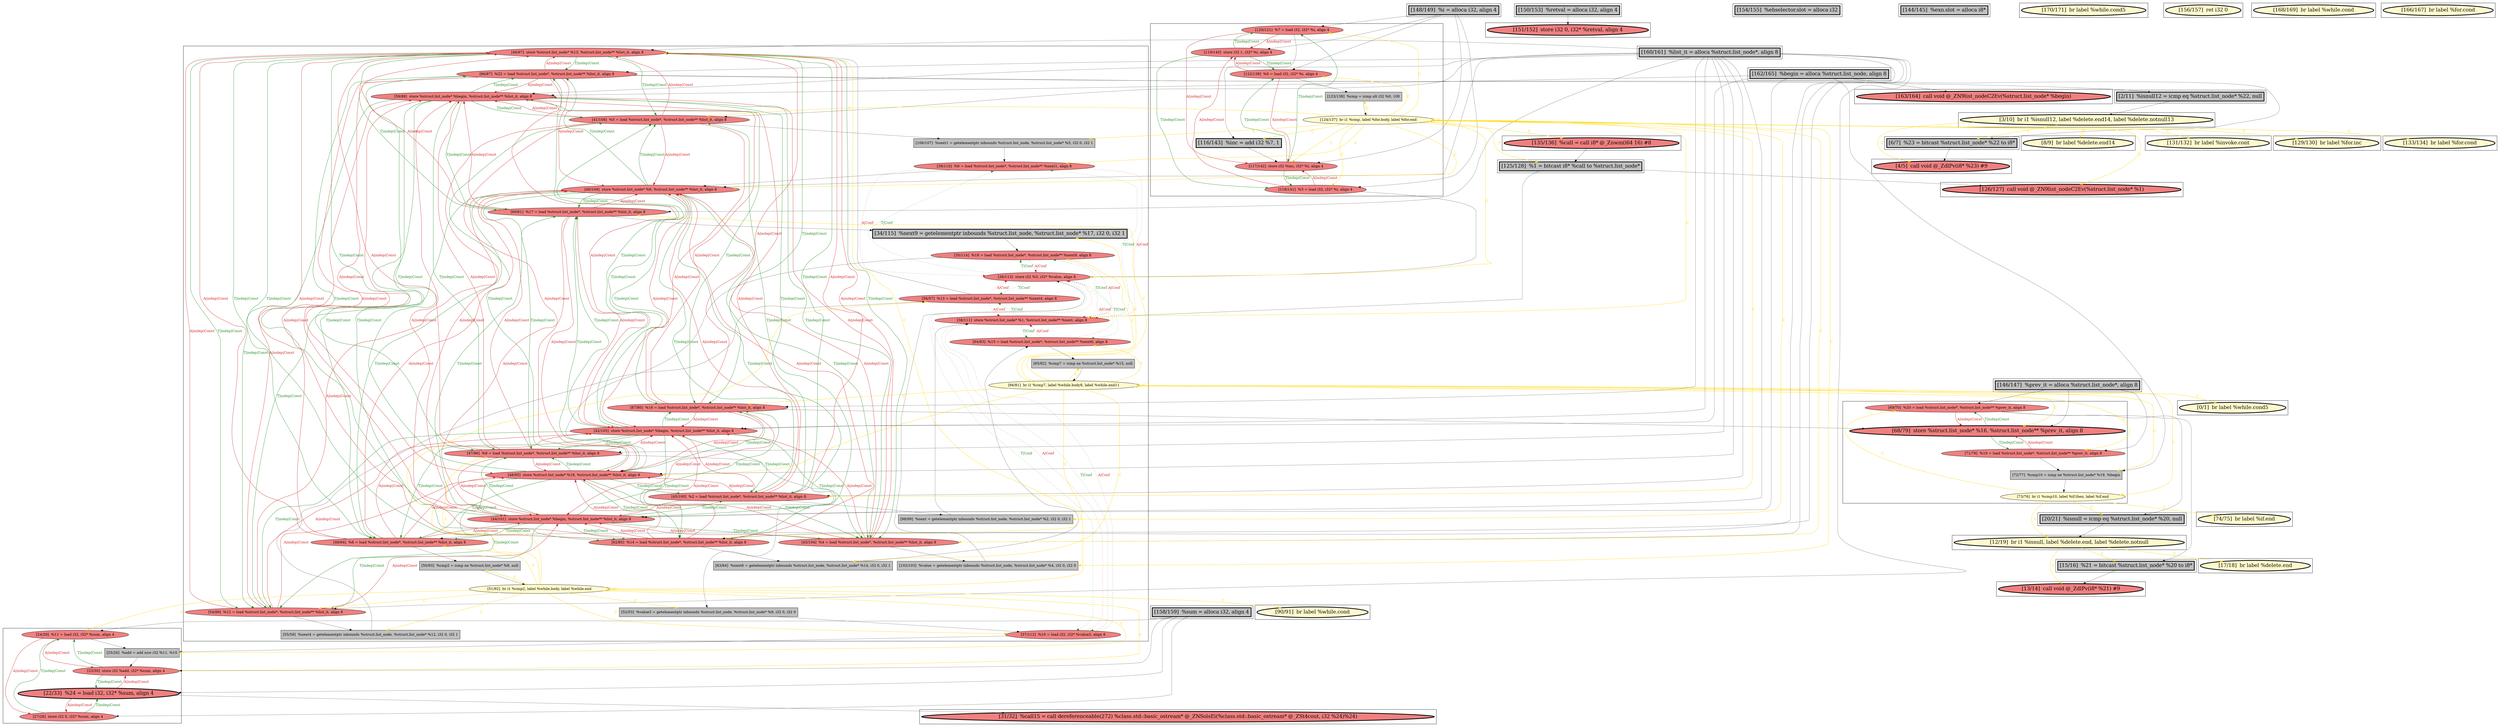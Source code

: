 
digraph G {



node321->node325 [style=solid,color=firebrick3,label="A|indep|Const",penwidth=1.0,fontcolor=firebrick3 ]
node325->node321 [style=solid,color=forestgreen,label="T|indep|Const",penwidth=1.0,fontcolor=forestgreen ]
node372->node382 [style=solid,color=forestgreen,label="T|indep|Const",penwidth=1.0,fontcolor=forestgreen ]
node319->node323 [style=solid,color=forestgreen,label="T|indep|Const",penwidth=1.0,fontcolor=forestgreen ]
node323->node319 [style=solid,color=firebrick3,label="A|indep|Const",penwidth=1.0,fontcolor=firebrick3 ]
node370->node364 [style=solid,color=forestgreen,label="T|indep|Const",penwidth=1.0,fontcolor=forestgreen ]
node364->node370 [style=solid,color=firebrick3,label="A|indep|Const",penwidth=1.0,fontcolor=firebrick3 ]
node320->node319 [style=solid,color=firebrick3,label="A|indep|Const",penwidth=1.0,fontcolor=firebrick3 ]
node383->node379 [style=solid,color=gold,label="C",penwidth=1.0,fontcolor=gold ]
node384->node380 [style=solid,color=forestgreen,label="T|indep|Const",penwidth=1.0,fontcolor=forestgreen ]
node380->node384 [style=solid,color=firebrick3,label="A|indep|Const",penwidth=1.0,fontcolor=firebrick3 ]
node359->node363 [style=dotted,color=forestgreen,label="T|Conf",penwidth=1.0,fontcolor=forestgreen ]
node363->node359 [style=dotted,color=firebrick3,label="A|Conf",penwidth=1.0,fontcolor=firebrick3 ]
node372->node366 [style=solid,color=forestgreen,label="T|indep|Const",penwidth=1.0,fontcolor=forestgreen ]
node378->node369 [style=solid,color=forestgreen,label="T|indep|Const",penwidth=1.0,fontcolor=forestgreen ]
node371->node372 [style=solid,color=firebrick3,label="A|indep|Const",penwidth=1.0,fontcolor=firebrick3 ]
node325->node323 [style=solid,color=forestgreen,label="T|indep|Const",penwidth=1.0,fontcolor=forestgreen ]
node362->node363 [style=dotted,color=forestgreen,label="T|Conf",penwidth=1.0,fontcolor=forestgreen ]
node363->node362 [style=dotted,color=firebrick3,label="A|Conf",penwidth=1.0,fontcolor=firebrick3 ]
node369->node372 [style=solid,color=firebrick3,label="A|indep|Const",penwidth=1.0,fontcolor=firebrick3 ]
node372->node369 [style=solid,color=forestgreen,label="T|indep|Const",penwidth=1.0,fontcolor=forestgreen ]
node384->node367 [style=solid,color=forestgreen,label="T|indep|Const",penwidth=1.0,fontcolor=forestgreen ]
node369->node386 [style=solid,color=firebrick3,label="A|indep|Const",penwidth=1.0,fontcolor=firebrick3 ]
node329->node331 [style=solid,color=firebrick3,label="A|indep|Const",penwidth=1.0,fontcolor=firebrick3 ]
node332->node384 [style=solid,color=black,label="",penwidth=0.5,fontcolor=black ]
node364->node386 [style=solid,color=firebrick3,label="A|indep|Const",penwidth=1.0,fontcolor=firebrick3 ]
node386->node366 [style=solid,color=forestgreen,label="T|indep|Const",penwidth=1.0,fontcolor=forestgreen ]
node339->node338 [style=solid,color=firebrick3,label="A|indep|Const",penwidth=1.0,fontcolor=firebrick3 ]
node361->node362 [style=dotted,color=firebrick3,label="A|Conf",penwidth=1.0,fontcolor=firebrick3 ]
node374->node371 [style=solid,color=forestgreen,label="T|indep|Const",penwidth=1.0,fontcolor=forestgreen ]
node371->node374 [style=solid,color=firebrick3,label="A|indep|Const",penwidth=1.0,fontcolor=firebrick3 ]
node393->node353 [style=solid,color=black,label="",penwidth=0.5,fontcolor=black ]
node381->node385 [style=solid,color=black,label="",penwidth=0.5,fontcolor=black ]
node384->node382 [style=solid,color=forestgreen,label="T|indep|Const",penwidth=1.0,fontcolor=forestgreen ]
node337->node389 [style=solid,color=gold,label="C",penwidth=1.0,fontcolor=gold ]
node360->node370 [style=solid,color=black,label="",penwidth=0.5,fontcolor=black ]
node365->node361 [style=solid,color=black,label="",penwidth=0.5,fontcolor=black ]
node384->node366 [style=solid,color=forestgreen,label="T|indep|Const",penwidth=1.0,fontcolor=forestgreen ]
node366->node384 [style=solid,color=firebrick3,label="A|indep|Const",penwidth=1.0,fontcolor=firebrick3 ]
node364->node338 [style=solid,color=black,label="",penwidth=0.5,fontcolor=black ]
node332->node386 [style=solid,color=black,label="",penwidth=0.5,fontcolor=black ]
node380->node358 [style=solid,color=black,label="",penwidth=0.5,fontcolor=black ]
node367->node365 [style=solid,color=black,label="",penwidth=0.5,fontcolor=black ]
node356->node381 [style=solid,color=black,label="",penwidth=0.5,fontcolor=black ]
node366->node372 [style=solid,color=firebrick3,label="A|indep|Const",penwidth=1.0,fontcolor=firebrick3 ]
node330->node388 [style=solid,color=black,label="",penwidth=0.5,fontcolor=black ]
node367->node384 [style=solid,color=firebrick3,label="A|indep|Const",penwidth=1.0,fontcolor=firebrick3 ]
node389->node390 [style=solid,color=black,label="",penwidth=0.5,fontcolor=black ]
node372->node379 [style=solid,color=forestgreen,label="T|indep|Const",penwidth=1.0,fontcolor=forestgreen ]
node386->node367 [style=solid,color=forestgreen,label="T|indep|Const",penwidth=1.0,fontcolor=forestgreen ]
node379->node372 [style=solid,color=firebrick3,label="A|indep|Const",penwidth=1.0,fontcolor=firebrick3 ]
node374->node382 [style=solid,color=forestgreen,label="T|indep|Const",penwidth=1.0,fontcolor=forestgreen ]
node382->node374 [style=solid,color=firebrick3,label="A|indep|Const",penwidth=1.0,fontcolor=firebrick3 ]
node370->node379 [style=solid,color=forestgreen,label="T|indep|Const",penwidth=1.0,fontcolor=forestgreen ]
node316->node323 [style=solid,color=black,label="",penwidth=0.5,fontcolor=black ]
node318->node395 [style=solid,color=black,label="",penwidth=0.5,fontcolor=black ]
node379->node356 [style=solid,color=black,label="",penwidth=0.5,fontcolor=black ]
node344->node386 [style=solid,color=black,label="",penwidth=0.5,fontcolor=black ]
node377->node384 [style=solid,color=firebrick3,label="A|indep|Const",penwidth=1.0,fontcolor=firebrick3 ]
node384->node369 [style=solid,color=forestgreen,label="T|indep|Const",penwidth=1.0,fontcolor=forestgreen ]
node319->node321 [style=solid,color=forestgreen,label="T|indep|Const",penwidth=1.0,fontcolor=forestgreen ]
node377->node375 [style=solid,color=black,label="",penwidth=0.5,fontcolor=black ]
node395->node396 [style=solid,color=gold,label="C",penwidth=1.0,fontcolor=gold ]
node376->node365 [style=solid,color=gold,label="C",penwidth=1.0,fontcolor=gold ]
node371->node384 [style=solid,color=firebrick3,label="A|indep|Const",penwidth=1.0,fontcolor=firebrick3 ]
node383->node381 [style=solid,color=gold,label="C",penwidth=1.0,fontcolor=gold ]
node370->node366 [style=solid,color=forestgreen,label="T|indep|Const",penwidth=1.0,fontcolor=forestgreen ]
node337->node339 [style=solid,color=gold,label="C",penwidth=1.0,fontcolor=gold ]
node364->node378 [style=solid,color=firebrick3,label="A|indep|Const",penwidth=1.0,fontcolor=firebrick3 ]
node382->node384 [style=solid,color=firebrick3,label="A|indep|Const",penwidth=1.0,fontcolor=firebrick3 ]
node378->node364 [style=solid,color=forestgreen,label="T|indep|Const",penwidth=1.0,fontcolor=forestgreen ]
node371->node354 [style=solid,color=black,label="",penwidth=0.5,fontcolor=black ]
node329->node328 [style=solid,color=black,label="",penwidth=0.5,fontcolor=black ]
node384->node364 [style=solid,color=forestgreen,label="T|indep|Const",penwidth=1.0,fontcolor=forestgreen ]
node364->node384 [style=solid,color=firebrick3,label="A|indep|Const",penwidth=1.0,fontcolor=firebrick3 ]
node377->node372 [style=solid,color=firebrick3,label="A|indep|Const",penwidth=1.0,fontcolor=firebrick3 ]
node332->node364 [style=solid,color=black,label="",penwidth=0.5,fontcolor=black ]
node366->node378 [style=solid,color=firebrick3,label="A|indep|Const",penwidth=1.0,fontcolor=firebrick3 ]
node382->node318 [style=solid,color=black,label="",penwidth=0.5,fontcolor=black ]
node362->node368 [style=dotted,color=forestgreen,label="T|Conf",penwidth=1.0,fontcolor=forestgreen ]
node360->node362 [style=dotted,color=firebrick3,label="A|Conf",penwidth=1.0,fontcolor=firebrick3 ]
node326->node350 [style=solid,color=gold,label="C",penwidth=1.0,fontcolor=gold ]
node387->node376 [style=solid,color=black,label="",penwidth=0.5,fontcolor=black ]
node335->node337 [style=solid,color=black,label="",penwidth=0.5,fontcolor=black ]
node379->node370 [style=solid,color=firebrick3,label="A|indep|Const",penwidth=1.0,fontcolor=firebrick3 ]
node376->node387 [style=solid,color=gold,label="C",penwidth=1.0,fontcolor=gold ]
node384->node379 [style=solid,color=forestgreen,label="T|indep|Const",penwidth=1.0,fontcolor=forestgreen ]
node372->node373 [style=solid,color=forestgreen,label="T|indep|Const",penwidth=1.0,fontcolor=forestgreen ]
node375->node368 [style=solid,color=black,label="",penwidth=0.5,fontcolor=black ]
node378->node373 [style=solid,color=forestgreen,label="T|indep|Const",penwidth=1.0,fontcolor=forestgreen ]
node366->node370 [style=solid,color=firebrick3,label="A|indep|Const",penwidth=1.0,fontcolor=firebrick3 ]
node320->node325 [style=solid,color=firebrick3,label="A|indep|Const",penwidth=1.0,fontcolor=firebrick3 ]
node323->node325 [style=solid,color=firebrick3,label="A|indep|Const",penwidth=1.0,fontcolor=firebrick3 ]
node374->node380 [style=solid,color=forestgreen,label="T|indep|Const",penwidth=1.0,fontcolor=forestgreen ]
node359->node368 [style=dotted,color=forestgreen,label="T|Conf",penwidth=1.0,fontcolor=forestgreen ]
node371->node386 [style=solid,color=firebrick3,label="A|indep|Const",penwidth=1.0,fontcolor=firebrick3 ]
node368->node359 [style=dotted,color=firebrick3,label="A|Conf",penwidth=1.0,fontcolor=firebrick3 ]
node332->node379 [style=solid,color=black,label="",penwidth=0.5,fontcolor=black ]
node384->node373 [style=solid,color=forestgreen,label="T|indep|Const",penwidth=1.0,fontcolor=forestgreen ]
node374->node377 [style=solid,color=forestgreen,label="T|indep|Const",penwidth=1.0,fontcolor=forestgreen ]
node373->node386 [style=solid,color=firebrick3,label="A|indep|Const",penwidth=1.0,fontcolor=firebrick3 ]
node377->node370 [style=solid,color=firebrick3,label="A|indep|Const",penwidth=1.0,fontcolor=firebrick3 ]
node373->node378 [style=solid,color=firebrick3,label="A|indep|Const",penwidth=1.0,fontcolor=firebrick3 ]
node359->node381 [style=dotted,color=forestgreen,label="T|Conf",penwidth=1.0,fontcolor=forestgreen ]
node374->node364 [style=solid,color=forestgreen,label="T|indep|Const",penwidth=1.0,fontcolor=forestgreen ]
node370->node382 [style=solid,color=forestgreen,label="T|indep|Const",penwidth=1.0,fontcolor=forestgreen ]
node369->node387 [style=solid,color=black,label="",penwidth=0.5,fontcolor=black ]
node361->node328 [style=solid,color=black,label="",penwidth=0.5,fontcolor=black ]
node329->node327 [style=solid,color=firebrick3,label="A|indep|Const",penwidth=1.0,fontcolor=firebrick3 ]
node378->node367 [style=solid,color=forestgreen,label="T|indep|Const",penwidth=1.0,fontcolor=forestgreen ]
node344->node335 [style=solid,color=black,label="",penwidth=0.5,fontcolor=black ]
node393->node362 [style=solid,color=black,label="",penwidth=0.5,fontcolor=black ]
node374->node373 [style=solid,color=forestgreen,label="T|indep|Const",penwidth=1.0,fontcolor=forestgreen ]
node376->node367 [style=solid,color=gold,label="C",penwidth=1.0,fontcolor=gold ]
node372->node380 [style=solid,color=forestgreen,label="T|indep|Const",penwidth=1.0,fontcolor=forestgreen ]
node380->node372 [style=solid,color=firebrick3,label="A|indep|Const",penwidth=1.0,fontcolor=firebrick3 ]
node367->node374 [style=solid,color=firebrick3,label="A|indep|Const",penwidth=1.0,fontcolor=firebrick3 ]
node383->node341 [style=solid,color=gold,label="C",penwidth=1.0,fontcolor=gold ]
node374->node367 [style=solid,color=forestgreen,label="T|indep|Const",penwidth=1.0,fontcolor=forestgreen ]
node371->node378 [style=solid,color=firebrick3,label="A|indep|Const",penwidth=1.0,fontcolor=firebrick3 ]
node382->node378 [style=solid,color=firebrick3,label="A|indep|Const",penwidth=1.0,fontcolor=firebrick3 ]
node364->node374 [style=solid,color=firebrick3,label="A|indep|Const",penwidth=1.0,fontcolor=firebrick3 ]
node360->node359 [style=dotted,color=firebrick3,label="A|Conf",penwidth=1.0,fontcolor=firebrick3 ]
node395->node311 [style=solid,color=gold,label="C",penwidth=1.0,fontcolor=gold ]
node358->node363 [style=solid,color=black,label="",penwidth=0.5,fontcolor=black ]
node395->node342 [style=solid,color=gold,label="C",penwidth=1.0,fontcolor=gold ]
node327->node329 [style=solid,color=forestgreen,label="T|indep|Const",penwidth=1.0,fontcolor=forestgreen ]
node383->node356 [style=solid,color=gold,label="C",penwidth=1.0,fontcolor=gold ]
node382->node396 [style=solid,color=black,label="",penwidth=0.5,fontcolor=black ]
node374->node366 [style=solid,color=forestgreen,label="T|indep|Const",penwidth=1.0,fontcolor=forestgreen ]
node382->node372 [style=solid,color=firebrick3,label="A|indep|Const",penwidth=1.0,fontcolor=firebrick3 ]
node372->node364 [style=solid,color=forestgreen,label="T|indep|Const",penwidth=1.0,fontcolor=forestgreen ]
node382->node386 [style=solid,color=firebrick3,label="A|indep|Const",penwidth=1.0,fontcolor=firebrick3 ]
node328->node331 [style=solid,color=black,label="",penwidth=0.5,fontcolor=black ]
node326->node322 [style=solid,color=gold,label="C",penwidth=1.0,fontcolor=gold ]
node377->node374 [style=solid,color=firebrick3,label="A|indep|Const",penwidth=1.0,fontcolor=firebrick3 ]
node366->node357 [style=solid,color=black,label="",penwidth=0.5,fontcolor=black ]
node316->node320 [style=solid,color=black,label="",penwidth=0.5,fontcolor=black ]
node370->node371 [style=solid,color=forestgreen,label="T|indep|Const",penwidth=1.0,fontcolor=forestgreen ]
node326->node326 [style=solid,color=gold,label="C",penwidth=1.0,fontcolor=gold ]
node374->node379 [style=solid,color=forestgreen,label="T|indep|Const",penwidth=1.0,fontcolor=forestgreen ]
node332->node377 [style=solid,color=black,label="",penwidth=0.5,fontcolor=black ]
node366->node386 [style=solid,color=firebrick3,label="A|indep|Const",penwidth=1.0,fontcolor=firebrick3 ]
node326->node362 [style=solid,color=gold,label="C",penwidth=1.0,fontcolor=gold ]
node326->node353 [style=solid,color=gold,label="C",penwidth=1.0,fontcolor=gold ]
node380->node374 [style=solid,color=firebrick3,label="A|indep|Const",penwidth=1.0,fontcolor=firebrick3 ]
node344->node374 [style=solid,color=black,label="",penwidth=0.5,fontcolor=black ]
node374->node369 [style=solid,color=forestgreen,label="T|indep|Const",penwidth=1.0,fontcolor=forestgreen ]
node376->node361 [style=solid,color=gold,label="C",penwidth=1.0,fontcolor=gold ]
node383->node338 [style=solid,color=gold,label="C",penwidth=1.0,fontcolor=gold ]
node379->node374 [style=solid,color=firebrick3,label="A|indep|Const",penwidth=1.0,fontcolor=firebrick3 ]
node337->node390 [style=solid,color=gold,label="C",penwidth=1.0,fontcolor=gold ]
node373->node372 [style=solid,color=firebrick3,label="A|indep|Const",penwidth=1.0,fontcolor=firebrick3 ]
node315->node339 [style=solid,color=black,label="",penwidth=0.5,fontcolor=black ]
node321->node322 [style=solid,color=black,label="",penwidth=0.5,fontcolor=black ]
node373->node374 [style=solid,color=firebrick3,label="A|indep|Const",penwidth=1.0,fontcolor=firebrick3 ]
node380->node378 [style=solid,color=firebrick3,label="A|indep|Const",penwidth=1.0,fontcolor=firebrick3 ]
node339->node314 [style=solid,color=black,label="",penwidth=0.5,fontcolor=black ]
node373->node355 [style=solid,color=black,label="",penwidth=0.5,fontcolor=black ]
node376->node376 [style=solid,color=gold,label="C",penwidth=1.0,fontcolor=gold ]
node332->node371 [style=solid,color=black,label="",penwidth=0.5,fontcolor=black ]
node378->node366 [style=solid,color=forestgreen,label="T|indep|Const",penwidth=1.0,fontcolor=forestgreen ]
node327->node330 [style=solid,color=forestgreen,label="T|indep|Const",penwidth=1.0,fontcolor=forestgreen ]
node326->node370 [style=solid,color=gold,label="C",penwidth=1.0,fontcolor=gold ]
node368->node362 [style=dotted,color=firebrick3,label="A|Conf",penwidth=1.0,fontcolor=firebrick3 ]
node326->node393 [style=solid,color=gold,label="C",penwidth=1.0,fontcolor=gold ]
node326->node359 [style=solid,color=gold,label="C",penwidth=1.0,fontcolor=gold ]
node376->node380 [style=solid,color=gold,label="C",penwidth=1.0,fontcolor=gold ]
node369->node370 [style=solid,color=firebrick3,label="A|indep|Const",penwidth=1.0,fontcolor=firebrick3 ]
node376->node329 [style=solid,color=gold,label="C",penwidth=1.0,fontcolor=gold ]
node326->node371 [style=solid,color=gold,label="C",penwidth=1.0,fontcolor=gold ]
node376->node372 [style=solid,color=gold,label="C",penwidth=1.0,fontcolor=gold ]
node326->node357 [style=solid,color=gold,label="C",penwidth=1.0,fontcolor=gold ]
node325->node320 [style=solid,color=forestgreen,label="T|indep|Const",penwidth=1.0,fontcolor=forestgreen ]
node324->node326 [style=solid,color=black,label="",penwidth=0.5,fontcolor=black ]
node386->node382 [style=solid,color=forestgreen,label="T|indep|Const",penwidth=1.0,fontcolor=forestgreen ]
node384->node371 [style=solid,color=forestgreen,label="T|indep|Const",penwidth=1.0,fontcolor=forestgreen ]
node376->node349 [style=solid,color=gold,label="C",penwidth=1.0,fontcolor=gold ]
node362->node361 [style=dotted,color=forestgreen,label="T|Conf",penwidth=1.0,fontcolor=forestgreen ]
node332->node369 [style=solid,color=black,label="",penwidth=0.5,fontcolor=black ]
node362->node381 [style=dotted,color=forestgreen,label="T|Conf",penwidth=1.0,fontcolor=forestgreen ]
node326->node366 [style=solid,color=gold,label="C",penwidth=1.0,fontcolor=gold ]
node332->node382 [style=solid,color=black,label="",penwidth=0.5,fontcolor=black ]
node326->node323 [style=solid,color=gold,label="C",penwidth=1.0,fontcolor=gold ]
node367->node378 [style=solid,color=firebrick3,label="A|indep|Const",penwidth=1.0,fontcolor=firebrick3 ]
node386->node373 [style=solid,color=forestgreen,label="T|indep|Const",penwidth=1.0,fontcolor=forestgreen ]
node331->node329 [style=solid,color=forestgreen,label="T|indep|Const",penwidth=1.0,fontcolor=forestgreen ]
node390->node392 [style=solid,color=gold,label="C",penwidth=1.0,fontcolor=gold ]
node326->node373 [style=solid,color=gold,label="C",penwidth=1.0,fontcolor=gold ]
node390->node314 [style=solid,color=gold,label="C",penwidth=1.0,fontcolor=gold ]
node319->node320 [style=solid,color=forestgreen,label="T|indep|Const",penwidth=1.0,fontcolor=forestgreen ]
node367->node386 [style=solid,color=firebrick3,label="A|indep|Const",penwidth=1.0,fontcolor=firebrick3 ]
node326->node351 [style=solid,color=gold,label="C",penwidth=1.0,fontcolor=gold ]
node316->node319 [style=solid,color=black,label="",penwidth=0.5,fontcolor=black ]
node367->node372 [style=solid,color=firebrick3,label="A|indep|Const",penwidth=1.0,fontcolor=firebrick3 ]
node354->node362 [style=solid,color=black,label="",penwidth=0.5,fontcolor=black ]
node376->node358 [style=solid,color=gold,label="C",penwidth=1.0,fontcolor=gold ]
node330->node327 [style=solid,color=firebrick3,label="A|indep|Const",penwidth=1.0,fontcolor=firebrick3 ]
node383->node337 [style=solid,color=gold,label="C",penwidth=1.0,fontcolor=gold ]
node326->node352 [style=solid,color=gold,label="C",penwidth=1.0,fontcolor=gold ]
node369->node378 [style=solid,color=firebrick3,label="A|indep|Const",penwidth=1.0,fontcolor=firebrick3 ]
node346->node329 [style=solid,color=black,label="",penwidth=0.5,fontcolor=black ]
node396->node311 [style=solid,color=black,label="",penwidth=0.5,fontcolor=black ]
node362->node360 [style=dotted,color=forestgreen,label="T|Conf",penwidth=1.0,fontcolor=forestgreen ]
node376->node363 [style=solid,color=gold,label="C",penwidth=1.0,fontcolor=gold ]
node386->node364 [style=solid,color=forestgreen,label="T|indep|Const",penwidth=1.0,fontcolor=forestgreen ]
node386->node371 [style=solid,color=forestgreen,label="T|indep|Const",penwidth=1.0,fontcolor=forestgreen ]
node376->node328 [style=solid,color=gold,label="C",penwidth=1.0,fontcolor=gold ]
node376->node331 [style=solid,color=gold,label="C",penwidth=1.0,fontcolor=gold ]
node382->node370 [style=solid,color=firebrick3,label="A|indep|Const",penwidth=1.0,fontcolor=firebrick3 ]
node383->node375 [style=solid,color=gold,label="C",penwidth=1.0,fontcolor=gold ]
node346->node330 [style=solid,color=black,label="",penwidth=0.5,fontcolor=black ]
node363->node372 [style=solid,color=black,label="",penwidth=0.5,fontcolor=black ]
node326->node347 [style=solid,color=gold,label="C",penwidth=1.0,fontcolor=gold ]
node331->node330 [style=solid,color=forestgreen,label="T|indep|Const",penwidth=1.0,fontcolor=forestgreen ]
node377->node378 [style=solid,color=firebrick3,label="A|indep|Const",penwidth=1.0,fontcolor=firebrick3 ]
node369->node374 [style=solid,color=firebrick3,label="A|indep|Const",penwidth=1.0,fontcolor=firebrick3 ]
node383->node368 [style=solid,color=gold,label="C",penwidth=1.0,fontcolor=gold ]
node326->node319 [style=solid,color=gold,label="C",penwidth=1.0,fontcolor=gold ]
node384->node377 [style=solid,color=forestgreen,label="T|indep|Const",penwidth=1.0,fontcolor=forestgreen ]
node321->node319 [style=solid,color=firebrick3,label="A|indep|Const",penwidth=1.0,fontcolor=firebrick3 ]
node383->node336 [style=solid,color=gold,label="C",penwidth=1.0,fontcolor=gold ]
node378->node382 [style=solid,color=forestgreen,label="T|indep|Const",penwidth=1.0,fontcolor=forestgreen ]
node359->node360 [style=dotted,color=forestgreen,label="T|Conf",penwidth=1.0,fontcolor=forestgreen ]
node380->node386 [style=solid,color=firebrick3,label="A|indep|Const",penwidth=1.0,fontcolor=firebrick3 ]
node383->node377 [style=solid,color=gold,label="C",penwidth=1.0,fontcolor=gold ]
node346->node327 [style=solid,color=black,label="",penwidth=0.5,fontcolor=black ]
node381->node359 [style=dotted,color=firebrick3,label="A|Conf",penwidth=1.0,fontcolor=firebrick3 ]
node381->node362 [style=dotted,color=firebrick3,label="A|Conf",penwidth=1.0,fontcolor=firebrick3 ]
node332->node378 [style=solid,color=black,label="",penwidth=0.5,fontcolor=black ]
node383->node385 [style=solid,color=gold,label="C",penwidth=1.0,fontcolor=gold ]
node379->node384 [style=solid,color=firebrick3,label="A|indep|Const",penwidth=1.0,fontcolor=firebrick3 ]
node379->node378 [style=solid,color=firebrick3,label="A|indep|Const",penwidth=1.0,fontcolor=firebrick3 ]
node383->node383 [style=solid,color=gold,label="C",penwidth=1.0,fontcolor=gold ]
node361->node359 [style=dotted,color=firebrick3,label="A|Conf",penwidth=1.0,fontcolor=firebrick3 ]
node378->node379 [style=solid,color=forestgreen,label="T|indep|Const",penwidth=1.0,fontcolor=forestgreen ]
node364->node372 [style=solid,color=firebrick3,label="A|indep|Const",penwidth=1.0,fontcolor=firebrick3 ]
node322->node319 [style=solid,color=black,label="",penwidth=0.5,fontcolor=black ]
node370->node367 [style=solid,color=forestgreen,label="T|indep|Const",penwidth=1.0,fontcolor=forestgreen ]
node323->node359 [style=solid,color=black,label="",penwidth=0.5,fontcolor=black ]
node383->node378 [style=solid,color=gold,label="C",penwidth=1.0,fontcolor=gold ]
node316->node321 [style=solid,color=black,label="",penwidth=0.5,fontcolor=black ]
node326->node360 [style=solid,color=gold,label="C",penwidth=1.0,fontcolor=gold ]
node367->node370 [style=solid,color=firebrick3,label="A|indep|Const",penwidth=1.0,fontcolor=firebrick3 ]
node326->node324 [style=solid,color=gold,label="C",penwidth=1.0,fontcolor=gold ]
node370->node377 [style=solid,color=forestgreen,label="T|indep|Const",penwidth=1.0,fontcolor=forestgreen ]
node315->node336 [style=solid,color=black,label="",penwidth=0.5,fontcolor=black ]
node320->node324 [style=solid,color=black,label="",penwidth=0.5,fontcolor=black ]
node378->node377 [style=solid,color=forestgreen,label="T|indep|Const",penwidth=1.0,fontcolor=forestgreen ]
node386->node369 [style=solid,color=forestgreen,label="T|indep|Const",penwidth=1.0,fontcolor=forestgreen ]
node326->node355 [style=solid,color=gold,label="C",penwidth=1.0,fontcolor=gold ]
node370->node369 [style=solid,color=forestgreen,label="T|indep|Const",penwidth=1.0,fontcolor=forestgreen ]
node313->node340 [style=solid,color=black,label="",penwidth=0.5,fontcolor=black ]
node378->node371 [style=solid,color=forestgreen,label="T|indep|Const",penwidth=1.0,fontcolor=forestgreen ]
node390->node394 [style=solid,color=gold,label="C",penwidth=1.0,fontcolor=gold ]
node357->node359 [style=solid,color=black,label="",penwidth=0.5,fontcolor=black ]
node314->node394 [style=solid,color=black,label="",penwidth=0.5,fontcolor=black ]
node332->node367 [style=solid,color=black,label="",penwidth=0.5,fontcolor=black ]
node330->node331 [style=solid,color=firebrick3,label="A|indep|Const",penwidth=1.0,fontcolor=firebrick3 ]
node332->node366 [style=solid,color=black,label="",penwidth=0.5,fontcolor=black ]
node372->node377 [style=solid,color=forestgreen,label="T|indep|Const",penwidth=1.0,fontcolor=forestgreen ]
node368->node378 [style=solid,color=black,label="",penwidth=0.5,fontcolor=black ]
node373->node384 [style=solid,color=firebrick3,label="A|indep|Const",penwidth=1.0,fontcolor=firebrick3 ]
node352->node393 [style=solid,color=black,label="",penwidth=0.5,fontcolor=black ]
node383->node364 [style=solid,color=gold,label="C",penwidth=1.0,fontcolor=gold ]
node344->node345 [style=solid,color=black,label="",penwidth=0.5,fontcolor=black ]
node346->node331 [style=solid,color=black,label="",penwidth=0.5,fontcolor=black ]
node344->node384 [style=solid,color=black,label="",penwidth=0.5,fontcolor=black ]
node332->node380 [style=solid,color=black,label="",penwidth=0.5,fontcolor=black ]
node355->node360 [style=solid,color=black,label="",penwidth=0.5,fontcolor=black ]
node370->node373 [style=solid,color=forestgreen,label="T|indep|Const",penwidth=1.0,fontcolor=forestgreen ]
node385->node383 [style=solid,color=black,label="",penwidth=0.5,fontcolor=black ]
node373->node370 [style=solid,color=firebrick3,label="A|indep|Const",penwidth=1.0,fontcolor=firebrick3 ]
node339->node389 [style=solid,color=black,label="",penwidth=0.5,fontcolor=black ]
node359->node361 [style=dotted,color=forestgreen,label="T|Conf",penwidth=1.0,fontcolor=forestgreen ]
node337->node333 [style=solid,color=gold,label="C",penwidth=1.0,fontcolor=gold ]
node378->node380 [style=solid,color=forestgreen,label="T|indep|Const",penwidth=1.0,fontcolor=forestgreen ]
node369->node384 [style=solid,color=firebrick3,label="A|indep|Const",penwidth=1.0,fontcolor=firebrick3 ]
node380->node370 [style=solid,color=firebrick3,label="A|indep|Const",penwidth=1.0,fontcolor=firebrick3 ]
node386->node377 [style=solid,color=forestgreen,label="T|indep|Const",penwidth=1.0,fontcolor=forestgreen ]
node370->node380 [style=solid,color=forestgreen,label="T|indep|Const",penwidth=1.0,fontcolor=forestgreen ]
node315->node338 [style=solid,color=black,label="",penwidth=0.5,fontcolor=black ]
node366->node374 [style=solid,color=firebrick3,label="A|indep|Const",penwidth=1.0,fontcolor=firebrick3 ]
node332->node370 [style=solid,color=black,label="",penwidth=0.5,fontcolor=black ]
node316->node325 [style=solid,color=black,label="",penwidth=0.5,fontcolor=black ]
node338->node336 [style=solid,color=forestgreen,label="T|indep|Const",penwidth=1.0,fontcolor=forestgreen ]
node383->node335 [style=solid,color=gold,label="C",penwidth=1.0,fontcolor=gold ]
node326->node320 [style=solid,color=gold,label="C",penwidth=1.0,fontcolor=gold ]
node332->node374 [style=solid,color=black,label="",penwidth=0.5,fontcolor=black ]
node326->node354 [style=solid,color=gold,label="C",penwidth=1.0,fontcolor=gold ]
node371->node370 [style=solid,color=firebrick3,label="A|indep|Const",penwidth=1.0,fontcolor=firebrick3 ]
node336->node338 [style=solid,color=firebrick3,label="A|indep|Const",penwidth=1.0,fontcolor=firebrick3 ]
node332->node373 [style=solid,color=black,label="",penwidth=0.5,fontcolor=black ]
node372->node371 [style=solid,color=forestgreen,label="T|indep|Const",penwidth=1.0,fontcolor=forestgreen ]
node338->node339 [style=solid,color=forestgreen,label="T|indep|Const",penwidth=1.0,fontcolor=forestgreen ]
node336->node335 [style=solid,color=black,label="",penwidth=0.5,fontcolor=black ]
node332->node372 [style=solid,color=black,label="",penwidth=0.5,fontcolor=black ]
node377->node386 [style=solid,color=firebrick3,label="A|indep|Const",penwidth=1.0,fontcolor=firebrick3 ]
node386->node380 [style=solid,color=forestgreen,label="T|indep|Const",penwidth=1.0,fontcolor=forestgreen ]
node372->node367 [style=solid,color=forestgreen,label="T|indep|Const",penwidth=1.0,fontcolor=forestgreen ]
node386->node379 [style=solid,color=forestgreen,label="T|indep|Const",penwidth=1.0,fontcolor=forestgreen ]
node379->node386 [style=solid,color=firebrick3,label="A|indep|Const",penwidth=1.0,fontcolor=firebrick3 ]
node376->node369 [style=solid,color=gold,label="C",penwidth=1.0,fontcolor=gold ]
node326->node321 [style=solid,color=gold,label="C",penwidth=1.0,fontcolor=gold ]


subgraph cluster37 {


node396 [penwidth=3.0,fontsize=20,fillcolor=grey,label="[6/7]  %23 = bitcast %struct.list_node* %22 to i8*",shape=rectangle,style=filled ]



}

subgraph cluster36 {


node395 [penwidth=3.0,fontsize=20,fillcolor=lemonchiffon,label="[3/10]  br i1 %isnull12, label %delete.end14, label %delete.notnull13",shape=ellipse,style=filled ]



}

subgraph cluster15 {


node341 [penwidth=3.0,fontsize=20,fillcolor=lemonchiffon,label="[0/1]  br label %while.cond5",shape=ellipse,style=filled ]



}

subgraph cluster35 {


node394 [penwidth=3.0,fontsize=20,fillcolor=lightcoral,label="[13/14]  call void @_ZdlPv(i8* %21) #9",shape=ellipse,style=filled ]



}

subgraph cluster11 {


node333 [penwidth=3.0,fontsize=20,fillcolor=lemonchiffon,label="[74/75]  br label %if.end",shape=ellipse,style=filled ]



}

subgraph cluster19 {


node345 [penwidth=3.0,fontsize=20,fillcolor=lightcoral,label="[163/164]  call void @_ZN9list_nodeC2Ev(%struct.list_node* %begin)",shape=ellipse,style=filled ]



}

subgraph cluster9 {


node331 [fillcolor=lightcoral,label="[23/30]  store i32 %add, i32* %sum, align 4",shape=ellipse,style=filled ]
node330 [penwidth=3.0,fontsize=20,fillcolor=lightcoral,label="[22/33]  %24 = load i32, i32* %sum, align 4",shape=ellipse,style=filled ]
node329 [fillcolor=lightcoral,label="[24/29]  %11 = load i32, i32* %sum, align 4",shape=ellipse,style=filled ]
node327 [fillcolor=lightcoral,label="[27/28]  store i32 0, i32* %sum, align 4",shape=ellipse,style=filled ]
node328 [fillcolor=grey,label="[25/26]  %add = add nsw i32 %11, %10",shape=rectangle,style=filled ]



}

subgraph cluster8 {


node326 [fillcolor=lemonchiffon,label="[124/137]  br i1 %cmp, label %for.body, label %for.end",shape=ellipse,style=filled ]
node325 [fillcolor=lightcoral,label="[119/140]  store i32 1, i32* %i, align 4",shape=ellipse,style=filled ]
node319 [fillcolor=lightcoral,label="[117/142]  store i32 %inc, i32* %i, align 4",shape=ellipse,style=filled ]
node321 [fillcolor=lightcoral,label="[120/121]  %7 = load i32, i32* %i, align 4",shape=ellipse,style=filled ]
node320 [fillcolor=lightcoral,label="[122/139]  %0 = load i32, i32* %i, align 4",shape=ellipse,style=filled ]
node323 [fillcolor=lightcoral,label="[118/141]  %3 = load i32, i32* %i, align 4",shape=ellipse,style=filled ]
node322 [penwidth=3.0,fontsize=20,fillcolor=grey,label="[116/143]  %inc = add i32 %7, 1",shape=rectangle,style=filled ]
node324 [fillcolor=grey,label="[123/138]  %cmp = icmp ult i32 %0, 100",shape=rectangle,style=filled ]



}

subgraph cluster10 {


node332 [penwidth=3.0,fontsize=20,fillcolor=grey,label="[160/161]  %list_it = alloca %struct.list_node*, align 8",shape=rectangle,style=filled ]



}

subgraph cluster23 {


node349 [penwidth=3.0,fontsize=20,fillcolor=lemonchiffon,label="[90/91]  br label %while.cond",shape=ellipse,style=filled ]



}

subgraph cluster7 {


node318 [penwidth=3.0,fontsize=20,fillcolor=grey,label="[2/11]  %isnull12 = icmp eq %struct.list_node* %22, null",shape=rectangle,style=filled ]



}

subgraph cluster14 {


node340 [penwidth=3.0,fontsize=20,fillcolor=lightcoral,label="[151/152]  store i32 0, i32* %retval, align 4",shape=ellipse,style=filled ]



}

subgraph cluster6 {


node317 [penwidth=3.0,fontsize=20,fillcolor=grey,label="[154/155]  %ehselector.slot = alloca i32",shape=rectangle,style=filled ]



}

subgraph cluster30 {


node389 [penwidth=3.0,fontsize=20,fillcolor=grey,label="[20/21]  %isnull = icmp eq %struct.list_node* %20, null",shape=rectangle,style=filled ]



}

subgraph cluster31 {


node390 [penwidth=3.0,fontsize=20,fillcolor=lemonchiffon,label="[12/19]  br i1 %isnull, label %delete.end, label %delete.notnull",shape=ellipse,style=filled ]



}

subgraph cluster0 {


node311 [penwidth=3.0,fontsize=20,fillcolor=lightcoral,label="[4/5]  call void @_ZdlPv(i8* %23) #9",shape=ellipse,style=filled ]



}

subgraph cluster13 {


node339 [fillcolor=lightcoral,label="[69/70]  %20 = load %struct.list_node*, %struct.list_node** %prev_it, align 8",shape=ellipse,style=filled ]
node338 [penwidth=3.0,fontsize=20,fillcolor=lightcoral,label="[68/79]  store %struct.list_node* %16, %struct.list_node** %prev_it, align 8",shape=ellipse,style=filled ]
node337 [fillcolor=lemonchiffon,label="[73/76]  br i1 %cmp10, label %if.then, label %if.end",shape=ellipse,style=filled ]
node335 [fillcolor=grey,label="[72/77]  %cmp10 = icmp ne %struct.list_node* %19, %begin",shape=rectangle,style=filled ]
node336 [fillcolor=lightcoral,label="[71/78]  %19 = load %struct.list_node*, %struct.list_node** %prev_it, align 8",shape=ellipse,style=filled ]



}

subgraph cluster5 {


node316 [penwidth=3.0,fontsize=20,fillcolor=grey,label="[148/149]  %i = alloca i32, align 4",shape=rectangle,style=filled ]



}

subgraph cluster1 {


node312 [penwidth=3.0,fontsize=20,fillcolor=grey,label="[144/145]  %exn.slot = alloca i8*",shape=rectangle,style=filled ]



}

subgraph cluster32 {


node391 [penwidth=3.0,fontsize=20,fillcolor=lemonchiffon,label="[170/171]  br label %while.cond5",shape=ellipse,style=filled ]



}

subgraph cluster3 {


node314 [penwidth=3.0,fontsize=20,fillcolor=grey,label="[15/16]  %21 = bitcast %struct.list_node* %20 to i8*",shape=rectangle,style=filled ]



}

subgraph cluster4 {


node315 [penwidth=3.0,fontsize=20,fillcolor=grey,label="[146/147]  %prev_it = alloca %struct.list_node*, align 8",shape=rectangle,style=filled ]



}

subgraph cluster17 {


node343 [penwidth=3.0,fontsize=20,fillcolor=lemonchiffon,label="[156/157]  ret i32 0",shape=ellipse,style=filled ]



}

subgraph cluster16 {


node342 [penwidth=3.0,fontsize=20,fillcolor=lemonchiffon,label="[8/9]  br label %delete.end14",shape=ellipse,style=filled ]



}

subgraph cluster2 {


node313 [penwidth=3.0,fontsize=20,fillcolor=grey,label="[150/153]  %retval = alloca i32, align 4",shape=rectangle,style=filled ]



}

subgraph cluster34 {


node393 [penwidth=3.0,fontsize=20,fillcolor=grey,label="[125/128]  %1 = bitcast i8* %call to %struct.list_node*",shape=rectangle,style=filled ]



}

subgraph cluster22 {


node348 [penwidth=3.0,fontsize=20,fillcolor=lemonchiffon,label="[168/169]  br label %while.cond",shape=ellipse,style=filled ]



}

subgraph cluster25 {


node351 [penwidth=3.0,fontsize=20,fillcolor=lemonchiffon,label="[129/130]  br label %for.inc",shape=ellipse,style=filled ]



}

subgraph cluster18 {


node344 [penwidth=3.0,fontsize=20,fillcolor=grey,label="[162/165]  %begin = alloca %struct.list_node, align 8",shape=rectangle,style=filled ]



}

subgraph cluster29 {


node388 [penwidth=3.0,fontsize=20,fillcolor=lightcoral,label="[31/32]  %call15 = call dereferenceable(272) %class.std::basic_ostream* @_ZNSolsEi(%class.std::basic_ostream* @_ZSt4cout, i32 %24)%24)",shape=ellipse,style=filled ]



}

subgraph cluster20 {


node346 [penwidth=3.0,fontsize=20,fillcolor=grey,label="[158/159]  %sum = alloca i32, align 4",shape=rectangle,style=filled ]



}

subgraph cluster26 {


node352 [penwidth=3.0,fontsize=20,fillcolor=lightcoral,label="[135/136]  %call = call i8* @_Znwm(i64 16) #8",shape=ellipse,style=filled ]



}

subgraph cluster24 {


node350 [penwidth=3.0,fontsize=20,fillcolor=lemonchiffon,label="[131/132]  br label %invoke.cont",shape=ellipse,style=filled ]



}

subgraph cluster28 {


node384 [fillcolor=lightcoral,label="[44/101]  store %struct.list_node* %begin, %struct.list_node** %list_it, align 8",shape=ellipse,style=filled ]
node383 [fillcolor=lemonchiffon,label="[66/81]  br i1 %cmp7, label %while.body8, label %while.end11",shape=ellipse,style=filled ]
node381 [fillcolor=lightcoral,label="[64/83]  %15 = load %struct.list_node*, %struct.list_node** %next6, align 8",shape=ellipse,style=filled ]
node380 [fillcolor=lightcoral,label="[54/89]  %12 = load %struct.list_node*, %struct.list_node** %list_it, align 8",shape=ellipse,style=filled ]
node382 [fillcolor=lightcoral,label="[86/87]  %22 = load %struct.list_node*, %struct.list_node** %list_it, align 8",shape=ellipse,style=filled ]
node376 [fillcolor=lemonchiffon,label="[51/92]  br i1 %cmp2, label %while.body, label %while.end",shape=ellipse,style=filled ]
node374 [fillcolor=lightcoral,label="[59/88]  store %struct.list_node* %begin, %struct.list_node** %list_it, align 8",shape=ellipse,style=filled ]
node373 [fillcolor=lightcoral,label="[41/108]  %5 = load %struct.list_node*, %struct.list_node** %list_it, align 8",shape=ellipse,style=filled ]
node371 [fillcolor=lightcoral,label="[45/100]  %2 = load %struct.list_node*, %struct.list_node** %list_it, align 8",shape=ellipse,style=filled ]
node357 [fillcolor=grey,label="[102/103]  %value = getelementptr inbounds %struct.list_node, %struct.list_node* %4, i32 0, i32 0",shape=rectangle,style=filled ]
node354 [fillcolor=grey,label="[98/99]  %next = getelementptr inbounds %struct.list_node, %struct.list_node* %2, i32 0, i32 1",shape=rectangle,style=filled ]
node386 [fillcolor=lightcoral,label="[42/105]  store %struct.list_node* %begin, %struct.list_node** %list_it, align 8",shape=ellipse,style=filled ]
node379 [fillcolor=lightcoral,label="[62/85]  %14 = load %struct.list_node*, %struct.list_node** %list_it, align 8",shape=ellipse,style=filled ]
node356 [fillcolor=grey,label="[63/84]  %next6 = getelementptr inbounds %struct.list_node, %struct.list_node* %14, i32 0, i32 1",shape=rectangle,style=filled ]
node378 [fillcolor=lightcoral,label="[48/95]  store %struct.list_node* %18, %struct.list_node** %list_it, align 8",shape=ellipse,style=filled ]
node377 [fillcolor=lightcoral,label="[60/61]  %17 = load %struct.list_node*, %struct.list_node** %list_it, align 8",shape=ellipse,style=filled ]
node361 [fillcolor=lightcoral,label="[37/112]  %10 = load i32, i32* %value3, align 8",shape=ellipse,style=filled ]
node372 [fillcolor=lightcoral,label="[46/97]  store %struct.list_node* %13, %struct.list_node** %list_it, align 8",shape=ellipse,style=filled ]
node355 [fillcolor=grey,label="[106/107]  %next1 = getelementptr inbounds %struct.list_node, %struct.list_node* %5, i32 0, i32 1",shape=rectangle,style=filled ]
node360 [fillcolor=lightcoral,label="[39/110]  %6 = load %struct.list_node*, %struct.list_node** %next1, align 8",shape=ellipse,style=filled ]
node359 [fillcolor=lightcoral,label="[36/113]  store i32 %3, i32* %value, align 8",shape=ellipse,style=filled ]
node358 [fillcolor=grey,label="[55/58]  %next4 = getelementptr inbounds %struct.list_node, %struct.list_node* %12, i32 0, i32 1",shape=rectangle,style=filled ]
node362 [fillcolor=lightcoral,label="[38/111]  store %struct.list_node* %1, %struct.list_node** %next, align 8",shape=ellipse,style=filled ]
node363 [fillcolor=lightcoral,label="[56/57]  %13 = load %struct.list_node*, %struct.list_node** %next4, align 8",shape=ellipse,style=filled ]
node387 [fillcolor=grey,label="[50/93]  %cmp2 = icmp ne %struct.list_node* %8, null",shape=rectangle,style=filled ]
node366 [fillcolor=lightcoral,label="[43/104]  %4 = load %struct.list_node*, %struct.list_node** %list_it, align 8",shape=ellipse,style=filled ]
node370 [fillcolor=lightcoral,label="[40/109]  store %struct.list_node* %6, %struct.list_node** %list_it, align 8",shape=ellipse,style=filled ]
node364 [fillcolor=lightcoral,label="[67/80]  %16 = load %struct.list_node*, %struct.list_node** %list_it, align 8",shape=ellipse,style=filled ]
node368 [fillcolor=lightcoral,label="[35/114]  %18 = load %struct.list_node*, %struct.list_node** %next9, align 8",shape=ellipse,style=filled ]
node385 [fillcolor=grey,label="[65/82]  %cmp7 = icmp ne %struct.list_node* %15, null",shape=rectangle,style=filled ]
node365 [fillcolor=grey,label="[52/53]  %value3 = getelementptr inbounds %struct.list_node, %struct.list_node* %9, i32 0, i32 0",shape=rectangle,style=filled ]
node367 [fillcolor=lightcoral,label="[47/96]  %9 = load %struct.list_node*, %struct.list_node** %list_it, align 8",shape=ellipse,style=filled ]
node375 [penwidth=3.0,fontsize=20,fillcolor=grey,label="[34/115]  %next9 = getelementptr inbounds %struct.list_node, %struct.list_node* %17, i32 0, i32 1",shape=rectangle,style=filled ]
node369 [fillcolor=lightcoral,label="[49/94]  %8 = load %struct.list_node*, %struct.list_node** %list_it, align 8",shape=ellipse,style=filled ]



}

subgraph cluster27 {


node353 [penwidth=3.0,fontsize=20,fillcolor=lightcoral,label="[126/127]  call void @_ZN9list_nodeC2Ev(%struct.list_node* %1)",shape=ellipse,style=filled ]



}

subgraph cluster21 {


node347 [penwidth=3.0,fontsize=20,fillcolor=lemonchiffon,label="[133/134]  br label %for.cond",shape=ellipse,style=filled ]



}

subgraph cluster12 {


node334 [penwidth=3.0,fontsize=20,fillcolor=lemonchiffon,label="[166/167]  br label %for.cond",shape=ellipse,style=filled ]



}

subgraph cluster33 {


node392 [penwidth=3.0,fontsize=20,fillcolor=lemonchiffon,label="[17/18]  br label %delete.end",shape=ellipse,style=filled ]



}

}
